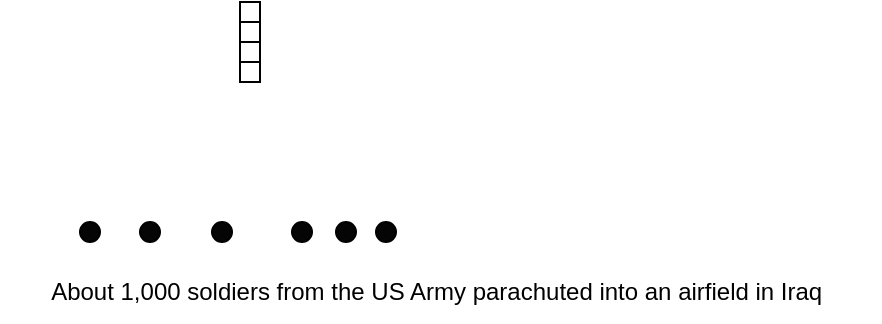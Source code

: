 <mxfile version="20.6.0" type="github"><diagram id="FACRmczWDMyFNdyqdPZm" name="Page-1"><mxGraphModel dx="410" dy="292" grid="1" gridSize="10" guides="1" tooltips="1" connect="1" arrows="1" fold="1" page="1" pageScale="1" pageWidth="827" pageHeight="1169" math="0" shadow="0"><root><mxCell id="0"/><mxCell id="1" parent="0"/><mxCell id="1fu6cx4XX5RjEf293uyU-7" value="" style="group" vertex="1" connectable="0" parent="1"><mxGeometry x="240" y="200" width="10" height="40" as="geometry"/></mxCell><mxCell id="1fu6cx4XX5RjEf293uyU-2" value="" style="rounded=0;whiteSpace=wrap;html=1;" vertex="1" parent="1fu6cx4XX5RjEf293uyU-7"><mxGeometry width="10" height="40" as="geometry"/></mxCell><mxCell id="1fu6cx4XX5RjEf293uyU-3" value="" style="endArrow=none;html=1;rounded=0;exitX=0;exitY=0.25;exitDx=0;exitDy=0;entryX=1;entryY=0.25;entryDx=0;entryDy=0;" edge="1" parent="1fu6cx4XX5RjEf293uyU-7" source="1fu6cx4XX5RjEf293uyU-2" target="1fu6cx4XX5RjEf293uyU-2"><mxGeometry width="50" height="50" relative="1" as="geometry"><mxPoint x="20" y="70" as="sourcePoint"/><mxPoint x="70" y="20" as="targetPoint"/></mxGeometry></mxCell><mxCell id="1fu6cx4XX5RjEf293uyU-4" value="" style="endArrow=none;html=1;rounded=0;exitX=0;exitY=0.25;exitDx=0;exitDy=0;entryX=0;entryY=0.5;entryDx=0;entryDy=0;" edge="1" parent="1fu6cx4XX5RjEf293uyU-7" target="1fu6cx4XX5RjEf293uyU-2"><mxGeometry width="50" height="50" relative="1" as="geometry"><mxPoint x="10" y="20" as="sourcePoint"/><mxPoint x="20" y="20" as="targetPoint"/></mxGeometry></mxCell><mxCell id="1fu6cx4XX5RjEf293uyU-6" value="" style="endArrow=none;html=1;rounded=0;exitX=0;exitY=0.75;exitDx=0;exitDy=0;" edge="1" parent="1fu6cx4XX5RjEf293uyU-7" source="1fu6cx4XX5RjEf293uyU-2"><mxGeometry width="50" height="50" relative="1" as="geometry"><mxPoint x="20" y="30" as="sourcePoint"/><mxPoint x="10" y="30" as="targetPoint"/></mxGeometry></mxCell><mxCell id="1fu6cx4XX5RjEf293uyU-8" value="&lt;div&gt;About 1,000 soldiers from the US Army parachuted into an airfield in Iraq&amp;nbsp;&lt;/div&gt;" style="text;html=1;strokeColor=none;fillColor=none;align=center;verticalAlign=middle;whiteSpace=wrap;rounded=0;" vertex="1" parent="1"><mxGeometry x="120" y="330" width="440" height="30" as="geometry"/></mxCell><mxCell id="1fu6cx4XX5RjEf293uyU-9" value="" style="ellipse;whiteSpace=wrap;html=1;fillColor=#050505;" vertex="1" parent="1"><mxGeometry x="160" y="310" width="10" height="10" as="geometry"/></mxCell><mxCell id="1fu6cx4XX5RjEf293uyU-10" value="" style="ellipse;whiteSpace=wrap;html=1;fillColor=#050505;" vertex="1" parent="1"><mxGeometry x="190" y="310" width="10" height="10" as="geometry"/></mxCell><mxCell id="1fu6cx4XX5RjEf293uyU-11" value="" style="ellipse;whiteSpace=wrap;html=1;fillColor=#050505;" vertex="1" parent="1"><mxGeometry x="226" y="310" width="10" height="10" as="geometry"/></mxCell><mxCell id="1fu6cx4XX5RjEf293uyU-12" value="" style="ellipse;whiteSpace=wrap;html=1;fillColor=#050505;" vertex="1" parent="1"><mxGeometry x="266" y="310" width="10" height="10" as="geometry"/></mxCell><mxCell id="1fu6cx4XX5RjEf293uyU-13" value="" style="ellipse;whiteSpace=wrap;html=1;fillColor=#050505;" vertex="1" parent="1"><mxGeometry x="288" y="310" width="10" height="10" as="geometry"/></mxCell><mxCell id="1fu6cx4XX5RjEf293uyU-14" value="" style="ellipse;whiteSpace=wrap;html=1;fillColor=#050505;" vertex="1" parent="1"><mxGeometry x="308" y="310" width="10" height="10" as="geometry"/></mxCell></root></mxGraphModel></diagram></mxfile>